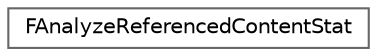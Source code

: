 digraph "Graphical Class Hierarchy"
{
 // INTERACTIVE_SVG=YES
 // LATEX_PDF_SIZE
  bgcolor="transparent";
  edge [fontname=Helvetica,fontsize=10,labelfontname=Helvetica,labelfontsize=10];
  node [fontname=Helvetica,fontsize=10,shape=box,height=0.2,width=0.4];
  rankdir="LR";
  Node0 [id="Node000000",label="FAnalyzeReferencedContentStat",height=0.2,width=0.4,color="grey40", fillcolor="white", style="filled",URL="$d1/d4c/classFAnalyzeReferencedContentStat.html",tooltip=" "];
}
